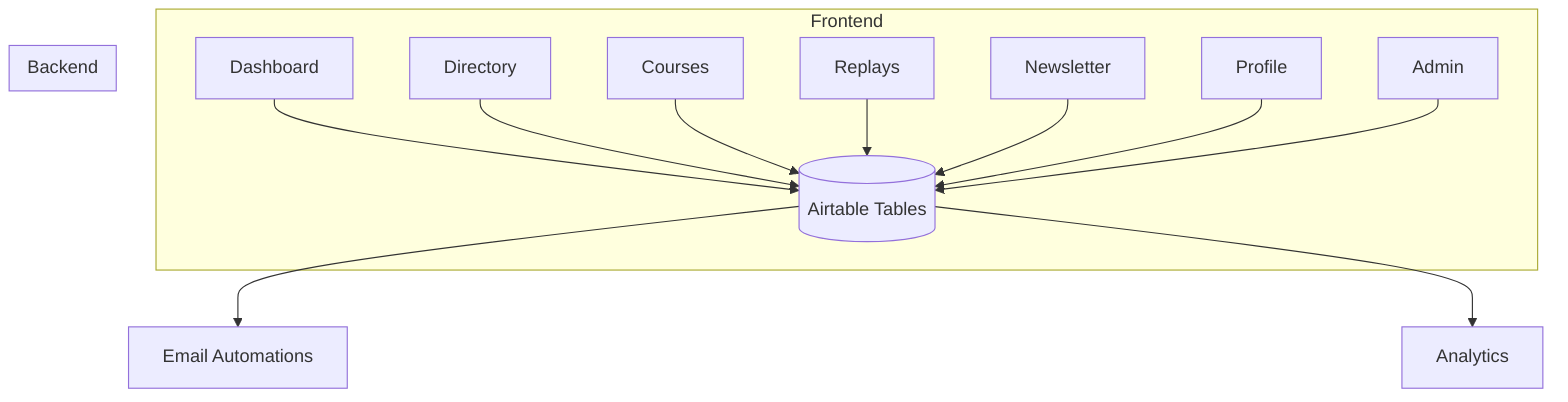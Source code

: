 graph TD
  subgraph Frontend
    DASH[Dashboard] --> DATA
    DIR[Directory] --> DATA
    COURSES[Courses] --> DATA
    REPLAYS[Replays] --> DATA
    NEWS[Newsletter] --> DATA
    PROFILE[Profile] --> DATA
    ADMIN[Admin] --> DATA
  end
  subgraph Backend
    DATA[(Airtable Tables)]
  end
  DATA --> EMAIL[Email Automations]
  DATA --> ANALYTICS[Analytics]